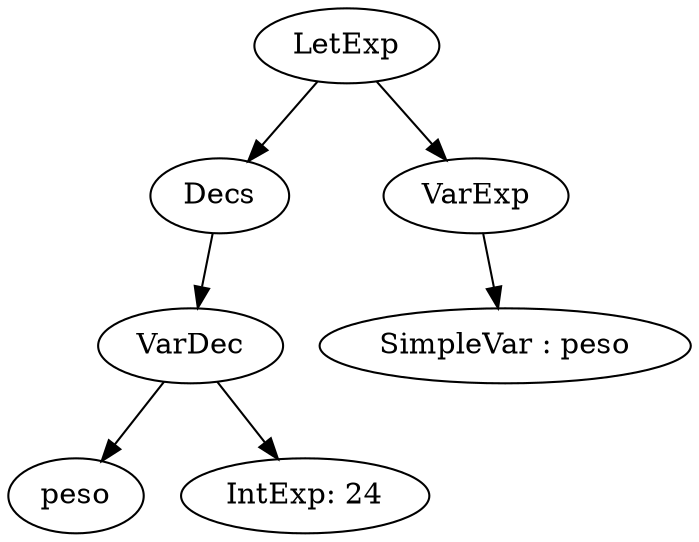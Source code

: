 digraph AST {
	root [label="LetExp"];
		root_1 [label="Decs"];
			root_1_1 [label="VarDec"];
				root_1_1_1 [label="peso"];
			root_1_1 -> root_1_1_1;
				root_1_1_2 [label="IntExp: 24"];
			root_1_1 -> root_1_1_2;
		root_1 -> root_1_1;
	root -> root_1;
		root_2 [label="VarExp"];
			root_2_1 [label="SimpleVar : peso"];
		root_2 -> root_2_1;
	root -> root_2;
}
